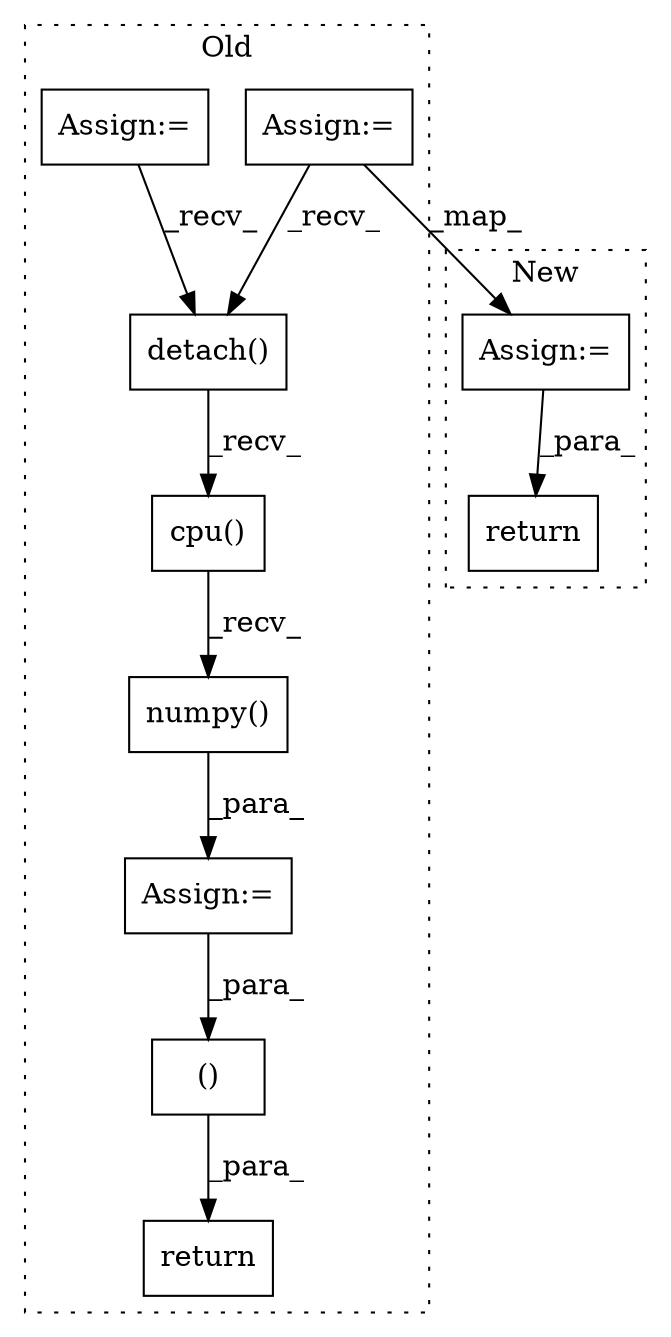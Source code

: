 digraph G {
subgraph cluster0 {
1 [label="detach()" a="75" s="4562" l="15" shape="box"];
3 [label="Assign:=" a="68" s="4559" l="3" shape="box"];
4 [label="return" a="93" s="6177" l="7" shape="box"];
5 [label="()" a="54" s="6197" l="79" shape="box"];
6 [label="numpy()" a="75" s="4562" l="29" shape="box"];
7 [label="cpu()" a="75" s="4562" l="21" shape="box"];
9 [label="Assign:=" a="68" s="4299" l="3" shape="box"];
10 [label="Assign:=" a="68" s="3976" l="3" shape="box"];
label = "Old";
style="dotted";
}
subgraph cluster1 {
2 [label="return" a="93" s="6283" l="7" shape="box"];
8 [label="Assign:=" a="68" s="4813" l="3" shape="box"];
label = "New";
style="dotted";
}
1 -> 7 [label="_recv_"];
3 -> 5 [label="_para_"];
5 -> 4 [label="_para_"];
6 -> 3 [label="_para_"];
7 -> 6 [label="_recv_"];
8 -> 2 [label="_para_"];
9 -> 8 [label="_map_"];
9 -> 1 [label="_recv_"];
10 -> 1 [label="_recv_"];
}